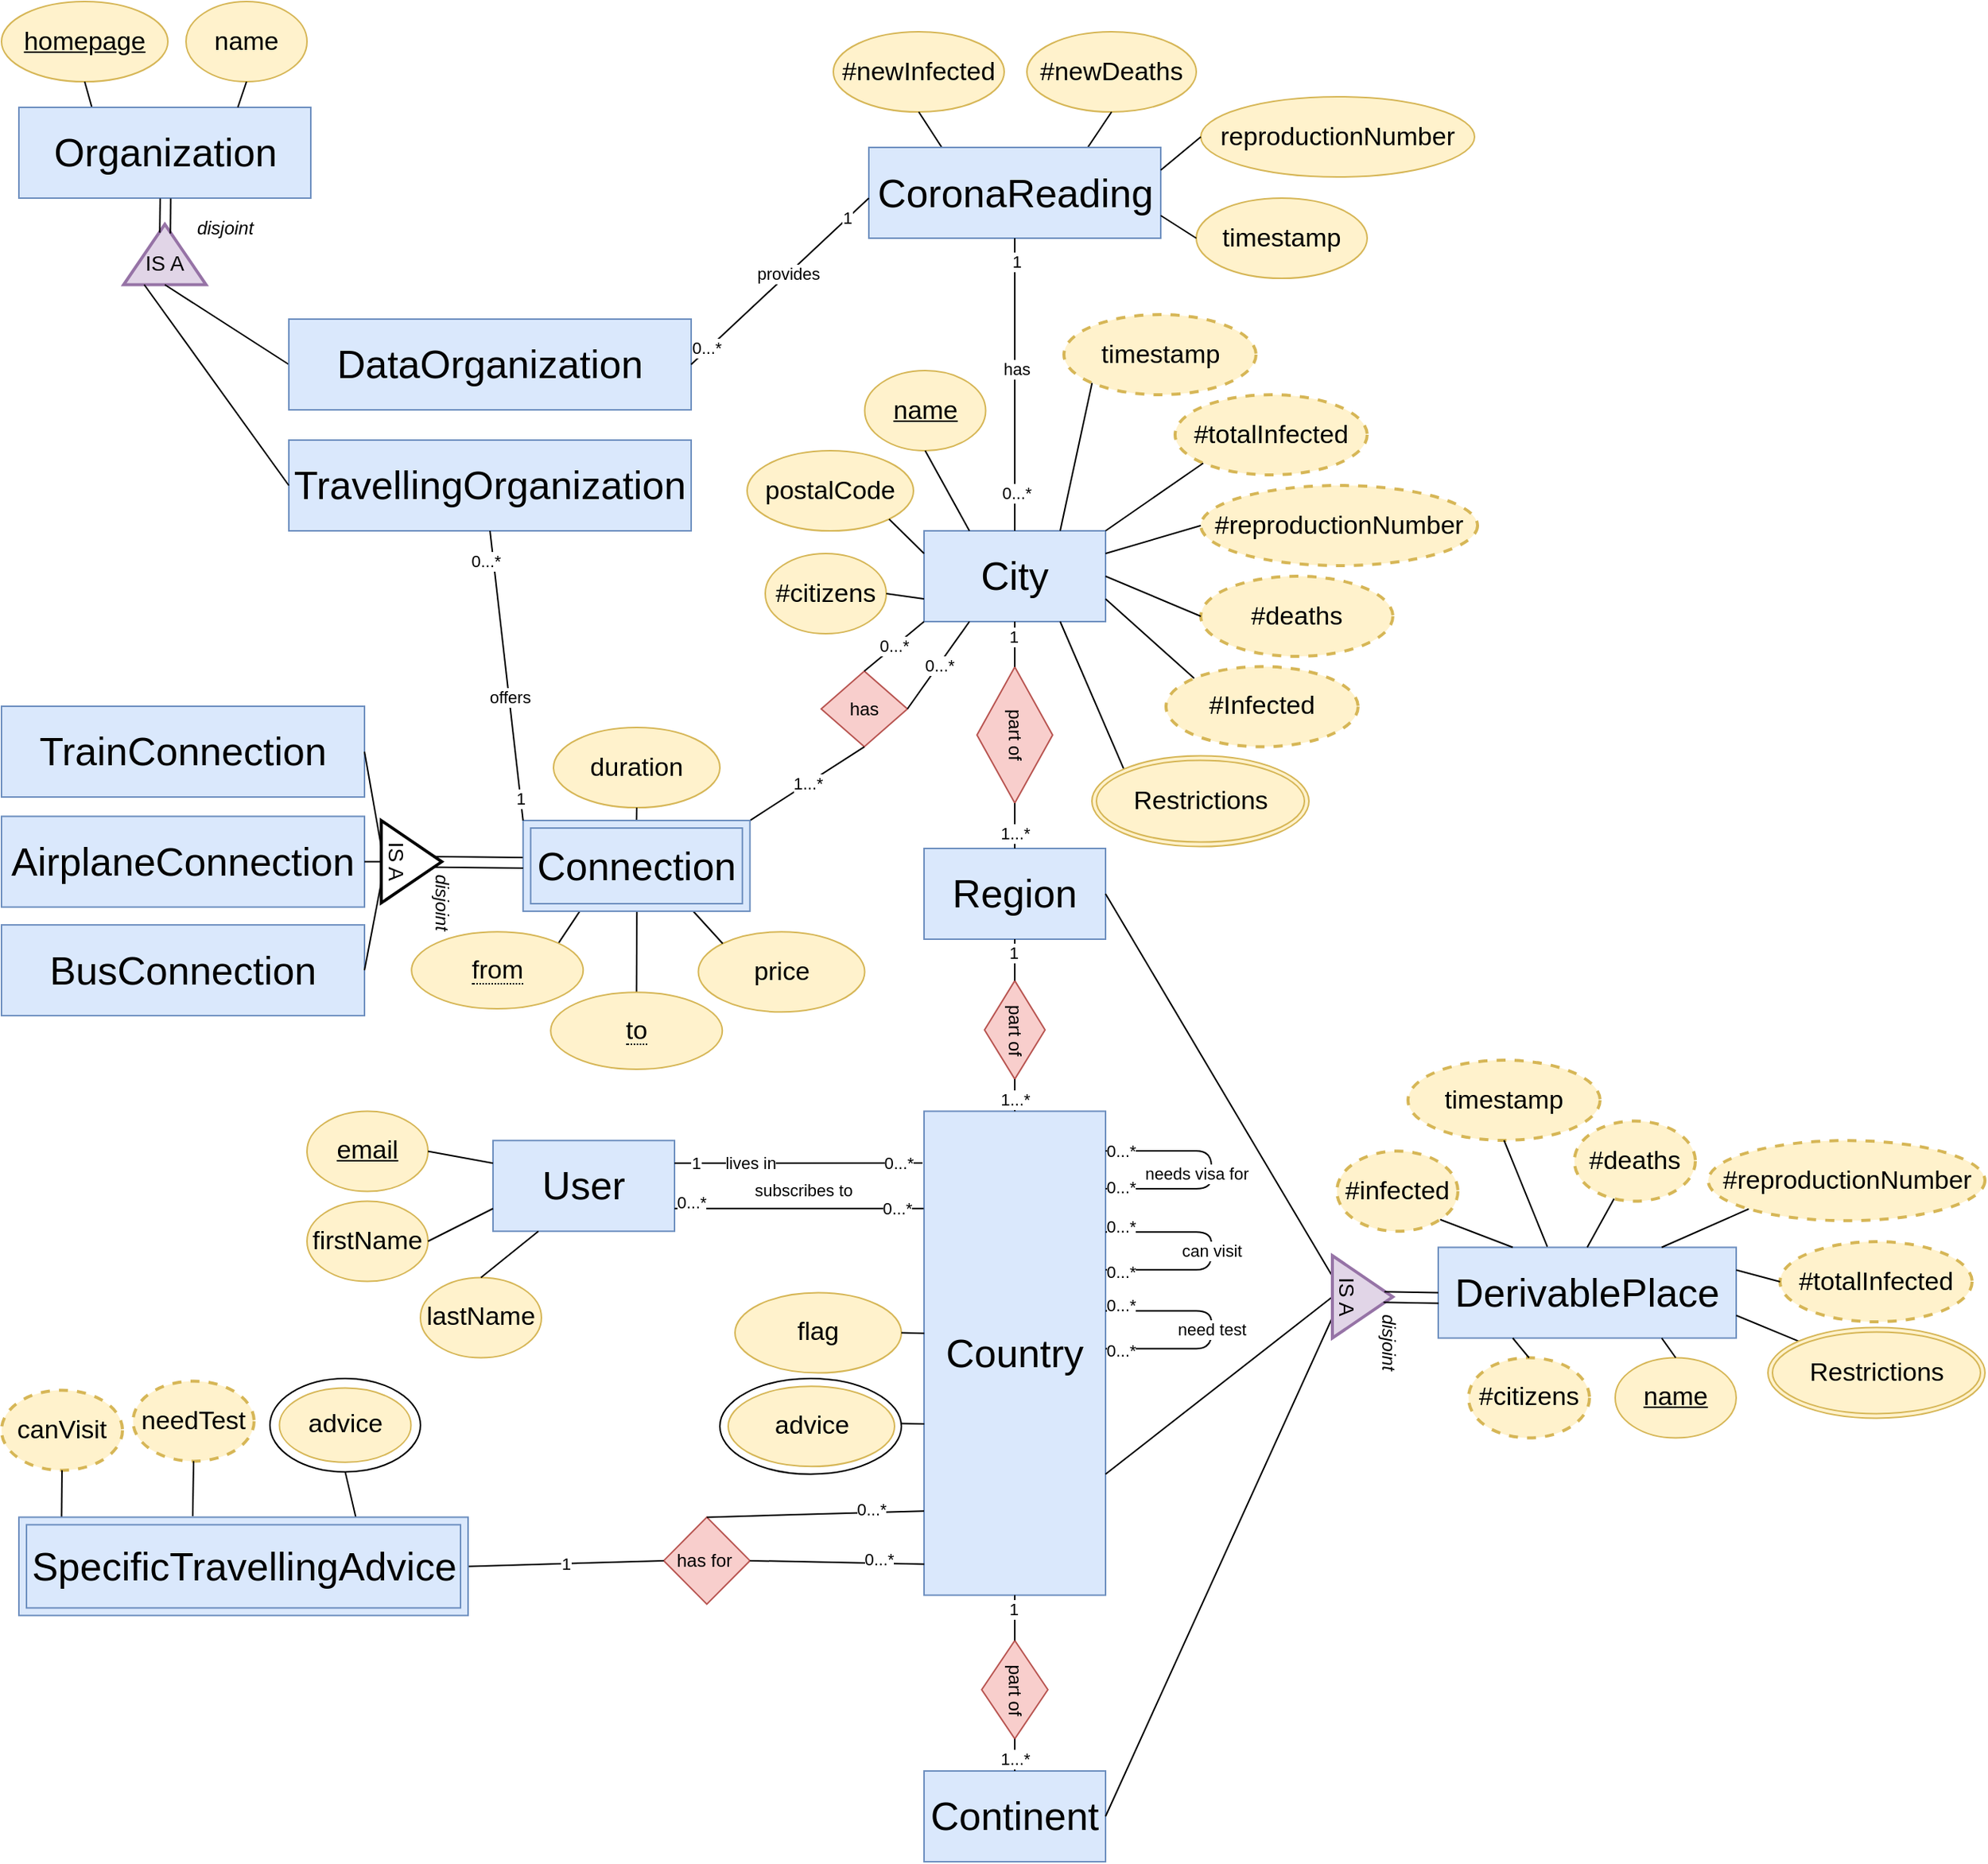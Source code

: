 <mxfile version="13.10.4" type="device"><diagram id="ZjA8rYTFpwmVR6wOcmPj" name="Page-1"><mxGraphModel dx="5955" dy="2803" grid="0" gridSize="10" guides="1" tooltips="1" connect="1" arrows="1" fold="1" page="0" pageScale="1" pageWidth="827" pageHeight="1169" math="0" shadow="0"><root><mxCell id="0"/><mxCell id="1" parent="0"/><mxCell id="8H0sQJCH0B06Cu_fK3J2-1" value="&lt;font style=&quot;font-size: 26px&quot;&gt;DerivablePlace&lt;/font&gt;" style="rounded=0;whiteSpace=wrap;html=1;strokeWidth=1;fillColor=#dae8fc;strokeColor=#6c8ebf;" parent="1" vertex="1"><mxGeometry x="-1360" y="313.75" width="197" height="60" as="geometry"/></mxCell><mxCell id="8H0sQJCH0B06Cu_fK3J2-2" value="&lt;font style=&quot;font-size: 17px&quot;&gt;#citizens&lt;/font&gt;" style="ellipse;whiteSpace=wrap;html=1;dashed=1;strokeWidth=2;fillColor=#fff2cc;strokeColor=#d6b656;" parent="1" vertex="1"><mxGeometry x="-1340" y="386.75" width="80" height="53" as="geometry"/></mxCell><mxCell id="8H0sQJCH0B06Cu_fK3J2-4" value="&lt;font style=&quot;font-size: 17px&quot;&gt;#infected&lt;/font&gt;" style="ellipse;whiteSpace=wrap;html=1;dashed=1;strokeWidth=2;fillColor=#fff2cc;strokeColor=#d6b656;" parent="1" vertex="1"><mxGeometry x="-1427" y="250.13" width="80" height="53" as="geometry"/></mxCell><mxCell id="8H0sQJCH0B06Cu_fK3J2-5" value="&lt;font style=&quot;font-size: 17px&quot;&gt;#deaths&lt;/font&gt;" style="ellipse;whiteSpace=wrap;html=1;dashed=1;strokeWidth=2;fillColor=#fff2cc;strokeColor=#d6b656;" parent="1" vertex="1"><mxGeometry x="-1270" y="230.25" width="80" height="53" as="geometry"/></mxCell><mxCell id="8H0sQJCH0B06Cu_fK3J2-6" value="&lt;font style=&quot;font-size: 17px&quot;&gt;#totalInfected&lt;/font&gt;" style="ellipse;whiteSpace=wrap;html=1;dashed=1;strokeWidth=2;fillColor=#fff2cc;strokeColor=#d6b656;" parent="1" vertex="1"><mxGeometry x="-1134" y="310" width="127" height="53" as="geometry"/></mxCell><mxCell id="8H0sQJCH0B06Cu_fK3J2-7" value="&lt;span style=&quot;font-size: 17px&quot;&gt;#reproductionNumber&lt;/span&gt;" style="ellipse;whiteSpace=wrap;html=1;dashed=1;strokeWidth=2;fillColor=#fff2cc;strokeColor=#d6b656;" parent="1" vertex="1"><mxGeometry x="-1181.5" y="243.13" width="183" height="53" as="geometry"/></mxCell><mxCell id="8H0sQJCH0B06Cu_fK3J2-11" value="" style="endArrow=none;html=1;exitX=1;exitY=0.25;exitDx=0;exitDy=0;entryX=0;entryY=0.5;entryDx=0;entryDy=0;" parent="1" source="8H0sQJCH0B06Cu_fK3J2-1" target="8H0sQJCH0B06Cu_fK3J2-6" edge="1"><mxGeometry width="50" height="50" relative="1" as="geometry"><mxPoint x="-1140" y="393.75" as="sourcePoint"/><mxPoint x="-1191.5" y="330.25" as="targetPoint"/></mxGeometry></mxCell><mxCell id="8H0sQJCH0B06Cu_fK3J2-12" value="" style="endArrow=none;html=1;exitX=0.75;exitY=0;exitDx=0;exitDy=0;entryX=0;entryY=1;entryDx=0;entryDy=0;" parent="1" source="8H0sQJCH0B06Cu_fK3J2-1" target="8H0sQJCH0B06Cu_fK3J2-7" edge="1"><mxGeometry width="50" height="50" relative="1" as="geometry"><mxPoint x="-1140" y="393.75" as="sourcePoint"/><mxPoint x="-1188.616" y="288.766" as="targetPoint"/></mxGeometry></mxCell><mxCell id="8H0sQJCH0B06Cu_fK3J2-13" value="" style="endArrow=none;html=1;exitX=0.5;exitY=0;exitDx=0;exitDy=0;" parent="1" source="8H0sQJCH0B06Cu_fK3J2-1" target="8H0sQJCH0B06Cu_fK3J2-5" edge="1"><mxGeometry width="50" height="50" relative="1" as="geometry"><mxPoint x="-1270" y="393.75" as="sourcePoint"/><mxPoint x="-1220" y="343.75" as="targetPoint"/></mxGeometry></mxCell><mxCell id="8H0sQJCH0B06Cu_fK3J2-14" value="" style="endArrow=none;html=1;exitX=0.25;exitY=0;exitDx=0;exitDy=0;entryX=1;entryY=1;entryDx=0;entryDy=0;" parent="1" source="8H0sQJCH0B06Cu_fK3J2-1" target="8H0sQJCH0B06Cu_fK3J2-4" edge="1"><mxGeometry width="50" height="50" relative="1" as="geometry"><mxPoint x="-1383" y="310.75" as="sourcePoint"/><mxPoint x="-1283" y="340.75" as="targetPoint"/></mxGeometry></mxCell><mxCell id="8H0sQJCH0B06Cu_fK3J2-15" value="" style="endArrow=none;html=1;exitX=0.25;exitY=1;exitDx=0;exitDy=0;entryX=0.5;entryY=0;entryDx=0;entryDy=0;" parent="1" source="8H0sQJCH0B06Cu_fK3J2-1" target="8H0sQJCH0B06Cu_fK3J2-2" edge="1"><mxGeometry width="50" height="50" relative="1" as="geometry"><mxPoint x="-1383" y="325.75" as="sourcePoint"/><mxPoint x="-1283" y="340.75" as="targetPoint"/></mxGeometry></mxCell><mxCell id="8H0sQJCH0B06Cu_fK3J2-17" value="&lt;font style=&quot;font-size: 26px&quot;&gt;City&lt;/font&gt;" style="rounded=0;whiteSpace=wrap;html=1;fillColor=#dae8fc;strokeColor=#6c8ebf;" parent="1" vertex="1"><mxGeometry x="-1700" y="-160" width="120" height="60" as="geometry"/></mxCell><mxCell id="8H0sQJCH0B06Cu_fK3J2-23" value="&lt;font style=&quot;font-size: 17px&quot;&gt;&lt;u&gt;name&lt;/u&gt;&lt;/font&gt;" style="ellipse;whiteSpace=wrap;html=1;fillColor=#fff2cc;strokeColor=#d6b656;" parent="1" vertex="1"><mxGeometry x="-1739.25" y="-266" width="80" height="53" as="geometry"/></mxCell><mxCell id="8H0sQJCH0B06Cu_fK3J2-24" value="&lt;span style=&quot;font-size: 17px&quot;&gt;&lt;span&gt;postalCode&lt;/span&gt;&lt;/span&gt;" style="ellipse;whiteSpace=wrap;html=1;fontStyle=0;fillColor=#fff2cc;strokeColor=#d6b656;" parent="1" vertex="1"><mxGeometry x="-1817" y="-213" width="110" height="53" as="geometry"/></mxCell><mxCell id="8H0sQJCH0B06Cu_fK3J2-26" value="" style="endArrow=none;html=1;exitX=1;exitY=1;exitDx=0;exitDy=0;entryX=0;entryY=0.25;entryDx=0;entryDy=0;" parent="1" source="8H0sQJCH0B06Cu_fK3J2-24" target="8H0sQJCH0B06Cu_fK3J2-17" edge="1"><mxGeometry width="50" height="50" relative="1" as="geometry"><mxPoint x="-2108.493" y="-173.935" as="sourcePoint"/><mxPoint x="-1825.5" y="-20.5" as="targetPoint"/></mxGeometry></mxCell><mxCell id="8H0sQJCH0B06Cu_fK3J2-29" value="" style="endArrow=none;html=1;exitX=0.25;exitY=0;exitDx=0;exitDy=0;entryX=0.5;entryY=1;entryDx=0;entryDy=0;" parent="1" source="8H0sQJCH0B06Cu_fK3J2-17" target="8H0sQJCH0B06Cu_fK3J2-23" edge="1"><mxGeometry width="50" height="50" relative="1" as="geometry"><mxPoint x="-2005.5" y="29.5" as="sourcePoint"/><mxPoint x="-2066.884" y="-75.484" as="targetPoint"/></mxGeometry></mxCell><mxCell id="8H0sQJCH0B06Cu_fK3J2-36" value="&lt;span style=&quot;font-size: 26px&quot;&gt;Region&lt;/span&gt;" style="rounded=0;whiteSpace=wrap;html=1;fillColor=#dae8fc;strokeColor=#6c8ebf;" parent="1" vertex="1"><mxGeometry x="-1700" y="50" width="120" height="60" as="geometry"/></mxCell><mxCell id="8H0sQJCH0B06Cu_fK3J2-37" value="&lt;font style=&quot;font-size: 17px&quot;&gt;&lt;u&gt;name&lt;/u&gt;&lt;/font&gt;" style="ellipse;whiteSpace=wrap;html=1;fillColor=#fff2cc;strokeColor=#d6b656;" parent="1" vertex="1"><mxGeometry x="-1243" y="386.75" width="80" height="53" as="geometry"/></mxCell><mxCell id="8H0sQJCH0B06Cu_fK3J2-40" value="" style="endArrow=none;html=1;exitX=0.75;exitY=1;exitDx=0;exitDy=0;entryX=0.5;entryY=0;entryDx=0;entryDy=0;" parent="1" source="8H0sQJCH0B06Cu_fK3J2-1" target="8H0sQJCH0B06Cu_fK3J2-37" edge="1"><mxGeometry width="50" height="50" relative="1" as="geometry"><mxPoint x="-1420" y="720.25" as="sourcePoint"/><mxPoint x="-1481.384" y="615.266" as="targetPoint"/></mxGeometry></mxCell><mxCell id="8H0sQJCH0B06Cu_fK3J2-41" value="&lt;font style=&quot;font-size: 26px&quot;&gt;Country&lt;/font&gt;" style="rounded=0;whiteSpace=wrap;html=1;fillColor=#dae8fc;strokeColor=#6c8ebf;" parent="1" vertex="1"><mxGeometry x="-1700" y="223.75" width="120" height="320" as="geometry"/></mxCell><mxCell id="8H0sQJCH0B06Cu_fK3J2-43" value="&lt;span style=&quot;font-size: 17px&quot;&gt;flag&lt;/span&gt;" style="ellipse;whiteSpace=wrap;html=1;fillColor=#fff2cc;strokeColor=#d6b656;" parent="1" vertex="1"><mxGeometry x="-1825" y="343.75" width="110" height="53" as="geometry"/></mxCell><mxCell id="8H0sQJCH0B06Cu_fK3J2-44" value="" style="endArrow=none;html=1;exitX=1;exitY=0.5;exitDx=0;exitDy=0;entryX=0.001;entryY=0.459;entryDx=0;entryDy=0;entryPerimeter=0;" parent="1" source="8H0sQJCH0B06Cu_fK3J2-43" target="8H0sQJCH0B06Cu_fK3J2-41" edge="1"><mxGeometry width="50" height="50" relative="1" as="geometry"><mxPoint x="-1520" y="303.75" as="sourcePoint"/><mxPoint x="-1698" y="361.75" as="targetPoint"/></mxGeometry></mxCell><mxCell id="8H0sQJCH0B06Cu_fK3J2-50" value="&lt;span style=&quot;font-size: 26px&quot;&gt;Continent&lt;/span&gt;" style="rounded=0;whiteSpace=wrap;html=1;fillColor=#dae8fc;strokeColor=#6c8ebf;" parent="1" vertex="1"><mxGeometry x="-1700" y="660" width="120" height="60" as="geometry"/></mxCell><mxCell id="8H0sQJCH0B06Cu_fK3J2-54" value="" style="endArrow=none;html=1;exitX=0;exitY=0.25;exitDx=0;exitDy=0;entryX=1;entryY=0.5;entryDx=0;entryDy=0;" parent="1" source="MnN4bnCFbutlqHpsRMHi-35" target="8H0sQJCH0B06Cu_fK3J2-36" edge="1"><mxGeometry width="50" height="50" relative="1" as="geometry"><mxPoint x="-1120" y="463.13" as="sourcePoint"/><mxPoint x="-1560" y="-40" as="targetPoint"/></mxGeometry></mxCell><mxCell id="8H0sQJCH0B06Cu_fK3J2-55" value="" style="endArrow=none;html=1;exitX=1;exitY=0.75;exitDx=0;exitDy=0;entryX=0;entryY=0.5;entryDx=0;entryDy=0;" parent="1" source="8H0sQJCH0B06Cu_fK3J2-41" target="MnN4bnCFbutlqHpsRMHi-35" edge="1"><mxGeometry width="50" height="50" relative="1" as="geometry"><mxPoint x="-1610" y="10" as="sourcePoint"/><mxPoint x="-1420" y="384" as="targetPoint"/></mxGeometry></mxCell><mxCell id="8H0sQJCH0B06Cu_fK3J2-56" value="" style="endArrow=none;html=1;exitX=1;exitY=0.5;exitDx=0;exitDy=0;entryX=0;entryY=0.75;entryDx=0;entryDy=0;" parent="1" source="8H0sQJCH0B06Cu_fK3J2-50" target="MnN4bnCFbutlqHpsRMHi-35" edge="1"><mxGeometry width="50" height="50" relative="1" as="geometry"><mxPoint x="-1610" y="10" as="sourcePoint"/><mxPoint x="-1120" y="463.13" as="targetPoint"/></mxGeometry></mxCell><mxCell id="8H0sQJCH0B06Cu_fK3J2-66" value="" style="endArrow=none;html=1;exitX=0.5;exitY=0;exitDx=0;exitDy=0;" parent="1" source="MnN4bnCFbutlqHpsRMHi-7" edge="1"><mxGeometry width="50" height="50" relative="1" as="geometry"><mxPoint x="-2192.38" y="170.02" as="sourcePoint"/><mxPoint x="-1889.88" y="92" as="targetPoint"/></mxGeometry></mxCell><mxCell id="8H0sQJCH0B06Cu_fK3J2-67" value="" style="endArrow=none;html=1;exitX=0.25;exitY=1;exitDx=0;exitDy=0;entryX=1;entryY=0;entryDx=0;entryDy=0;" parent="1" source="MnN4bnCFbutlqHpsRMHi-8" target="MnN4bnCFbutlqHpsRMHi-6" edge="1"><mxGeometry width="50" height="50" relative="1" as="geometry"><mxPoint x="-2215.88" y="135.52" as="sourcePoint"/><mxPoint x="-2185.88" y="115.52" as="targetPoint"/></mxGeometry></mxCell><mxCell id="8H0sQJCH0B06Cu_fK3J2-70" value="&lt;span style=&quot;font-size: 17px&quot;&gt;price&lt;/span&gt;" style="ellipse;whiteSpace=wrap;html=1;fillColor=#fff2cc;strokeColor=#d6b656;" parent="1" vertex="1"><mxGeometry x="-1849.25" y="105.12" width="110" height="53" as="geometry"/></mxCell><mxCell id="8H0sQJCH0B06Cu_fK3J2-71" value="&lt;span style=&quot;font-size: 17px&quot;&gt;duration&lt;/span&gt;" style="ellipse;whiteSpace=wrap;html=1;fillColor=#fff2cc;strokeColor=#d6b656;" parent="1" vertex="1"><mxGeometry x="-1945" y="-30.0" width="110" height="53" as="geometry"/></mxCell><mxCell id="8H0sQJCH0B06Cu_fK3J2-72" value="&lt;span style=&quot;font-size: 17px&quot;&gt;&lt;u&gt;homepage&lt;/u&gt;&lt;/span&gt;" style="ellipse;whiteSpace=wrap;html=1;fillColor=#fff2cc;strokeColor=#d6b656;" parent="1" vertex="1"><mxGeometry x="-2310" y="-510" width="110" height="53" as="geometry"/></mxCell><mxCell id="8H0sQJCH0B06Cu_fK3J2-73" value="" style="endArrow=none;html=1;entryX=0;entryY=0;entryDx=0;entryDy=0;exitX=0.75;exitY=1;exitDx=0;exitDy=0;" parent="1" source="MnN4bnCFbutlqHpsRMHi-8" target="8H0sQJCH0B06Cu_fK3J2-70" edge="1"><mxGeometry width="50" height="50" relative="1" as="geometry"><mxPoint x="-2247.753" y="165.52" as="sourcePoint"/><mxPoint x="-1838.101" y="111.982" as="targetPoint"/></mxGeometry></mxCell><mxCell id="8H0sQJCH0B06Cu_fK3J2-74" value="" style="endArrow=none;html=1;exitX=0.25;exitY=0;exitDx=0;exitDy=0;entryX=0.5;entryY=1;entryDx=0;entryDy=0;" parent="1" source="MnN4bnCFbutlqHpsRMHi-20" target="8H0sQJCH0B06Cu_fK3J2-72" edge="1"><mxGeometry width="50" height="50" relative="1" as="geometry"><mxPoint x="-2486.5" y="-216.5" as="sourcePoint"/><mxPoint x="-2554.5" y="-336.5" as="targetPoint"/></mxGeometry></mxCell><mxCell id="8H0sQJCH0B06Cu_fK3J2-76" value="" style="endArrow=none;html=1;exitX=0.5;exitY=1;exitDx=0;exitDy=0;entryX=0.5;entryY=0;entryDx=0;entryDy=0;" parent="1" source="8H0sQJCH0B06Cu_fK3J2-71" target="MnN4bnCFbutlqHpsRMHi-8" edge="1"><mxGeometry width="50" height="50" relative="1" as="geometry"><mxPoint x="-2195.88" y="219.52" as="sourcePoint"/><mxPoint x="-2252.63" y="105.52" as="targetPoint"/></mxGeometry></mxCell><mxCell id="8H0sQJCH0B06Cu_fK3J2-77" value="&lt;font style=&quot;font-size: 26px&quot;&gt;TrainConnection&lt;/font&gt;" style="rounded=0;whiteSpace=wrap;html=1;fillColor=#dae8fc;strokeColor=#6c8ebf;" parent="1" vertex="1"><mxGeometry x="-2310" y="-44" width="240" height="60" as="geometry"/></mxCell><mxCell id="8H0sQJCH0B06Cu_fK3J2-78" value="&lt;font style=&quot;font-size: 26px&quot;&gt;AirplaneConnection&lt;/font&gt;" style="rounded=0;whiteSpace=wrap;html=1;fillColor=#dae8fc;strokeColor=#6c8ebf;" parent="1" vertex="1"><mxGeometry x="-2310" y="28.77" width="240" height="60" as="geometry"/></mxCell><mxCell id="8H0sQJCH0B06Cu_fK3J2-86" value="" style="endArrow=none;html=1;exitX=0.012;exitY=0.373;exitDx=0;exitDy=0;entryX=1;entryY=0.5;entryDx=0;entryDy=0;exitPerimeter=0;" parent="1" source="MnN4bnCFbutlqHpsRMHi-46" target="8H0sQJCH0B06Cu_fK3J2-77" edge="1"><mxGeometry width="50" height="50" relative="1" as="geometry"><mxPoint x="-2288.625" y="176.09" as="sourcePoint"/><mxPoint x="-2077" y="63.52" as="targetPoint"/></mxGeometry></mxCell><mxCell id="8H0sQJCH0B06Cu_fK3J2-87" value="" style="endArrow=none;html=1;entryX=1;entryY=0.5;entryDx=0;entryDy=0;exitX=0;exitY=0.5;exitDx=0;exitDy=0;" parent="1" source="MnN4bnCFbutlqHpsRMHi-46" target="8H0sQJCH0B06Cu_fK3J2-78" edge="1"><mxGeometry width="50" height="50" relative="1" as="geometry"><mxPoint x="-2040" y="70" as="sourcePoint"/><mxPoint x="-2077" y="63.52" as="targetPoint"/></mxGeometry></mxCell><mxCell id="8H0sQJCH0B06Cu_fK3J2-103" value="has" style="rhombus;whiteSpace=wrap;html=1;rotation=0;fillColor=#f8cecc;strokeColor=#b85450;" parent="1" vertex="1"><mxGeometry x="-1768" y="-67.23" width="57" height="50" as="geometry"/></mxCell><mxCell id="8H0sQJCH0B06Cu_fK3J2-104" value="0...*" style="endArrow=none;html=1;exitX=1;exitY=0.5;exitDx=0;exitDy=0;entryX=0.25;entryY=1;entryDx=0;entryDy=0;" parent="1" source="8H0sQJCH0B06Cu_fK3J2-103" target="8H0sQJCH0B06Cu_fK3J2-17" edge="1"><mxGeometry width="50" height="50" relative="1" as="geometry"><mxPoint x="-1467" y="-242.25" as="sourcePoint"/><mxPoint x="-1942" y="-62.25" as="targetPoint"/></mxGeometry></mxCell><mxCell id="8H0sQJCH0B06Cu_fK3J2-105" value="0...*" style="endArrow=none;html=1;exitX=0.5;exitY=0;exitDx=0;exitDy=0;entryX=0;entryY=1;entryDx=0;entryDy=0;" parent="1" source="8H0sQJCH0B06Cu_fK3J2-103" target="8H0sQJCH0B06Cu_fK3J2-17" edge="1"><mxGeometry width="50" height="50" relative="1" as="geometry"><mxPoint x="-1467" y="-242.25" as="sourcePoint"/><mxPoint x="-2032" y="-62.25" as="targetPoint"/></mxGeometry></mxCell><mxCell id="8H0sQJCH0B06Cu_fK3J2-106" value="1...*" style="endArrow=none;html=1;entryX=1;entryY=0;entryDx=0;entryDy=0;exitX=0.5;exitY=1;exitDx=0;exitDy=0;" parent="1" source="8H0sQJCH0B06Cu_fK3J2-103" target="MnN4bnCFbutlqHpsRMHi-8" edge="1"><mxGeometry width="50" height="50" relative="1" as="geometry"><mxPoint x="-1781.13" y="3.5" as="sourcePoint"/><mxPoint x="-2410.88" y="353.52" as="targetPoint"/></mxGeometry></mxCell><mxCell id="8H0sQJCH0B06Cu_fK3J2-107" value="&lt;font style=&quot;font-size: 17px&quot;&gt;#newInfected&lt;/font&gt;" style="ellipse;whiteSpace=wrap;html=1;fillColor=#fff2cc;strokeColor=#d6b656;" parent="1" vertex="1"><mxGeometry x="-1760" y="-490" width="113" height="53" as="geometry"/></mxCell><mxCell id="8H0sQJCH0B06Cu_fK3J2-108" value="&lt;font style=&quot;font-size: 17px&quot;&gt;#newDeaths&lt;/font&gt;" style="ellipse;whiteSpace=wrap;html=1;fillColor=#fff2cc;strokeColor=#d6b656;" parent="1" vertex="1"><mxGeometry x="-1632" y="-490" width="112" height="53" as="geometry"/></mxCell><mxCell id="8H0sQJCH0B06Cu_fK3J2-109" value="&lt;span style=&quot;font-size: 17px&quot;&gt;#reproductionNumber&lt;/span&gt;" style="ellipse;whiteSpace=wrap;html=1;dashed=1;strokeWidth=2;fillColor=#fff2cc;strokeColor=#d6b656;" parent="1" vertex="1"><mxGeometry x="-1517" y="-190" width="183" height="53" as="geometry"/></mxCell><mxCell id="8H0sQJCH0B06Cu_fK3J2-110" value="&lt;font style=&quot;font-size: 17px&quot;&gt;#totalInfected&lt;/font&gt;" style="ellipse;whiteSpace=wrap;html=1;dashed=1;strokeWidth=2;fillColor=#fff2cc;strokeColor=#d6b656;" parent="1" vertex="1"><mxGeometry x="-1534" y="-250" width="127" height="53" as="geometry"/></mxCell><mxCell id="8H0sQJCH0B06Cu_fK3J2-111" value="&lt;font style=&quot;font-size: 17px&quot;&gt;#citizens&lt;/font&gt;" style="ellipse;whiteSpace=wrap;html=1;fillColor=#fff2cc;strokeColor=#d6b656;" parent="1" vertex="1"><mxGeometry x="-1805" y="-145" width="80" height="53" as="geometry"/></mxCell><mxCell id="8H0sQJCH0B06Cu_fK3J2-112" value="" style="endArrow=none;html=1;entryX=0.5;entryY=1;entryDx=0;entryDy=0;exitX=0.25;exitY=0;exitDx=0;exitDy=0;" parent="1" source="MnN4bnCFbutlqHpsRMHi-1" target="8H0sQJCH0B06Cu_fK3J2-107" edge="1"><mxGeometry width="50" height="50" relative="1" as="geometry"><mxPoint x="-2628" y="64" as="sourcePoint"/><mxPoint x="-2138.5" y="241.75" as="targetPoint"/></mxGeometry></mxCell><mxCell id="8H0sQJCH0B06Cu_fK3J2-113" value="" style="endArrow=none;html=1;exitX=0.75;exitY=0;exitDx=0;exitDy=0;entryX=0.5;entryY=1;entryDx=0;entryDy=0;" parent="1" source="MnN4bnCFbutlqHpsRMHi-1" target="8H0sQJCH0B06Cu_fK3J2-108" edge="1"><mxGeometry width="50" height="50" relative="1" as="geometry"><mxPoint x="-2188.5" y="291.75" as="sourcePoint"/><mxPoint x="-2138.5" y="241.75" as="targetPoint"/></mxGeometry></mxCell><mxCell id="8H0sQJCH0B06Cu_fK3J2-114" value="" style="endArrow=none;html=1;exitX=1;exitY=0.25;exitDx=0;exitDy=0;entryX=0;entryY=0.5;entryDx=0;entryDy=0;" parent="1" source="8H0sQJCH0B06Cu_fK3J2-17" target="8H0sQJCH0B06Cu_fK3J2-109" edge="1"><mxGeometry width="50" height="50" relative="1" as="geometry"><mxPoint x="-1918.5" y="-30.5" as="sourcePoint"/><mxPoint x="-1868.5" y="-80.5" as="targetPoint"/></mxGeometry></mxCell><mxCell id="8H0sQJCH0B06Cu_fK3J2-115" value="" style="endArrow=none;html=1;exitX=1;exitY=0;exitDx=0;exitDy=0;entryX=0;entryY=1;entryDx=0;entryDy=0;" parent="1" source="8H0sQJCH0B06Cu_fK3J2-17" target="8H0sQJCH0B06Cu_fK3J2-110" edge="1"><mxGeometry width="50" height="50" relative="1" as="geometry"><mxPoint x="-1918.5" y="-30.5" as="sourcePoint"/><mxPoint x="-1868.5" y="-80.5" as="targetPoint"/></mxGeometry></mxCell><mxCell id="8H0sQJCH0B06Cu_fK3J2-116" value="" style="endArrow=none;html=1;exitX=0;exitY=0.75;exitDx=0;exitDy=0;entryX=1;entryY=0.5;entryDx=0;entryDy=0;" parent="1" source="8H0sQJCH0B06Cu_fK3J2-17" target="8H0sQJCH0B06Cu_fK3J2-111" edge="1"><mxGeometry width="50" height="50" relative="1" as="geometry"><mxPoint x="-1918.5" y="-160.5" as="sourcePoint"/><mxPoint x="-1868.5" y="-210.5" as="targetPoint"/></mxGeometry></mxCell><mxCell id="8H0sQJCH0B06Cu_fK3J2-120" value="part of" style="shape=rhombus;perimeter=rhombusPerimeter;whiteSpace=wrap;html=1;align=center;rotation=90;fillColor=#f8cecc;strokeColor=#b85450;" parent="1" vertex="1"><mxGeometry x="-1685" y="-50" width="90" height="50" as="geometry"/></mxCell><mxCell id="8H0sQJCH0B06Cu_fK3J2-121" value="" style="endArrow=none;html=1;exitX=1;exitY=0.5;exitDx=0;exitDy=0;entryX=0.5;entryY=0;entryDx=0;entryDy=0;" parent="1" source="8H0sQJCH0B06Cu_fK3J2-120" target="8H0sQJCH0B06Cu_fK3J2-36" edge="1"><mxGeometry width="50" height="50" relative="1" as="geometry"><mxPoint x="-1350" y="226.75" as="sourcePoint"/><mxPoint x="-1920" y="91.75" as="targetPoint"/></mxGeometry></mxCell><mxCell id="8H0sQJCH0B06Cu_fK3J2-122" value="1...*" style="edgeLabel;html=1;align=center;verticalAlign=middle;resizable=0;points=[];" parent="8H0sQJCH0B06Cu_fK3J2-121" vertex="1" connectable="0"><mxGeometry x="0.372" y="-1" relative="1" as="geometry"><mxPoint x="1" y="-1" as="offset"/></mxGeometry></mxCell><mxCell id="8H0sQJCH0B06Cu_fK3J2-123" value="" style="endArrow=none;html=1;exitX=0;exitY=0.5;exitDx=0;exitDy=0;entryX=0.5;entryY=1;entryDx=0;entryDy=0;" parent="1" source="8H0sQJCH0B06Cu_fK3J2-120" target="8H0sQJCH0B06Cu_fK3J2-17" edge="1"><mxGeometry width="50" height="50" relative="1" as="geometry"><mxPoint x="-1160" y="-81.75" as="sourcePoint"/><mxPoint x="-1920" y="-216.75" as="targetPoint"/></mxGeometry></mxCell><mxCell id="8H0sQJCH0B06Cu_fK3J2-124" value="1" style="edgeLabel;html=1;align=center;verticalAlign=middle;resizable=0;points=[];" parent="8H0sQJCH0B06Cu_fK3J2-123" vertex="1" connectable="0"><mxGeometry x="0.353" y="1" relative="1" as="geometry"><mxPoint as="offset"/></mxGeometry></mxCell><mxCell id="8H0sQJCH0B06Cu_fK3J2-125" value="part of" style="shape=rhombus;perimeter=rhombusPerimeter;whiteSpace=wrap;html=1;align=center;rotation=90;fillColor=#f8cecc;strokeColor=#b85450;" parent="1" vertex="1"><mxGeometry x="-1672.5" y="150" width="65" height="40" as="geometry"/></mxCell><mxCell id="8H0sQJCH0B06Cu_fK3J2-126" value="" style="endArrow=none;html=1;exitX=1;exitY=0.5;exitDx=0;exitDy=0;entryX=0.5;entryY=0;entryDx=0;entryDy=0;" parent="1" source="8H0sQJCH0B06Cu_fK3J2-125" target="8H0sQJCH0B06Cu_fK3J2-41" edge="1"><mxGeometry width="50" height="50" relative="1" as="geometry"><mxPoint x="-1158" y="388.75" as="sourcePoint"/><mxPoint x="-1699" y="254.75" as="targetPoint"/></mxGeometry></mxCell><mxCell id="8H0sQJCH0B06Cu_fK3J2-127" value="1...*" style="edgeLabel;html=1;align=center;verticalAlign=middle;resizable=0;points=[];" parent="8H0sQJCH0B06Cu_fK3J2-126" vertex="1" connectable="0"><mxGeometry x="0.372" y="-1" relative="1" as="geometry"><mxPoint x="1" y="-1" as="offset"/></mxGeometry></mxCell><mxCell id="8H0sQJCH0B06Cu_fK3J2-128" value="" style="endArrow=none;html=1;exitX=0;exitY=0.5;exitDx=0;exitDy=0;entryX=0.5;entryY=1;entryDx=0;entryDy=0;" parent="1" source="8H0sQJCH0B06Cu_fK3J2-125" target="8H0sQJCH0B06Cu_fK3J2-36" edge="1"><mxGeometry width="50" height="50" relative="1" as="geometry"><mxPoint x="-1158" y="388.75" as="sourcePoint"/><mxPoint x="-1918" y="253.75" as="targetPoint"/></mxGeometry></mxCell><mxCell id="8H0sQJCH0B06Cu_fK3J2-129" value="1" style="edgeLabel;html=1;align=center;verticalAlign=middle;resizable=0;points=[];" parent="8H0sQJCH0B06Cu_fK3J2-128" vertex="1" connectable="0"><mxGeometry x="0.353" y="1" relative="1" as="geometry"><mxPoint as="offset"/></mxGeometry></mxCell><mxCell id="8H0sQJCH0B06Cu_fK3J2-130" value="part of" style="shape=rhombus;perimeter=rhombusPerimeter;whiteSpace=wrap;html=1;align=center;rotation=90;fillColor=#f8cecc;strokeColor=#b85450;" parent="1" vertex="1"><mxGeometry x="-1672.5" y="584.37" width="65" height="43.75" as="geometry"/></mxCell><mxCell id="8H0sQJCH0B06Cu_fK3J2-131" value="" style="endArrow=none;html=1;exitX=1;exitY=0.5;exitDx=0;exitDy=0;entryX=0.5;entryY=0;entryDx=0;entryDy=0;" parent="1" source="8H0sQJCH0B06Cu_fK3J2-130" target="8H0sQJCH0B06Cu_fK3J2-50" edge="1"><mxGeometry width="50" height="50" relative="1" as="geometry"><mxPoint x="-843" y="388.75" as="sourcePoint"/><mxPoint x="-1423" y="253.75" as="targetPoint"/></mxGeometry></mxCell><mxCell id="8H0sQJCH0B06Cu_fK3J2-132" value="1...*" style="edgeLabel;html=1;align=center;verticalAlign=middle;resizable=0;points=[];" parent="8H0sQJCH0B06Cu_fK3J2-131" vertex="1" connectable="0"><mxGeometry x="0.372" y="-1" relative="1" as="geometry"><mxPoint x="1" y="-1" as="offset"/></mxGeometry></mxCell><mxCell id="8H0sQJCH0B06Cu_fK3J2-133" value="" style="endArrow=none;html=1;exitX=0;exitY=0.5;exitDx=0;exitDy=0;entryX=0.5;entryY=1;entryDx=0;entryDy=0;" parent="1" source="8H0sQJCH0B06Cu_fK3J2-130" target="8H0sQJCH0B06Cu_fK3J2-41" edge="1"><mxGeometry width="50" height="50" relative="1" as="geometry"><mxPoint x="-843" y="388.75" as="sourcePoint"/><mxPoint x="-1583" y="253.75" as="targetPoint"/></mxGeometry></mxCell><mxCell id="8H0sQJCH0B06Cu_fK3J2-134" value="1" style="edgeLabel;html=1;align=center;verticalAlign=middle;resizable=0;points=[];" parent="8H0sQJCH0B06Cu_fK3J2-133" vertex="1" connectable="0"><mxGeometry x="0.353" y="1" relative="1" as="geometry"><mxPoint as="offset"/></mxGeometry></mxCell><mxCell id="8H0sQJCH0B06Cu_fK3J2-140" value="" style="endArrow=none;html=1;exitX=1;exitY=0.5;exitDx=0;exitDy=0;entryX=0.001;entryY=0.646;entryDx=0;entryDy=0;entryPerimeter=0;" parent="1" target="8H0sQJCH0B06Cu_fK3J2-41" edge="1"><mxGeometry width="50" height="50" relative="1" as="geometry"><mxPoint x="-1715.0" y="430.25" as="sourcePoint"/><mxPoint x="-1723" y="283.75" as="targetPoint"/></mxGeometry></mxCell><mxCell id="8H0sQJCH0B06Cu_fK3J2-177" value="" style="endArrow=none;html=1;exitX=1;exitY=0.5;exitDx=0;exitDy=0;" parent="1" edge="1"><mxGeometry width="50" height="50" relative="1" as="geometry"><mxPoint x="-1580" y="250.0" as="sourcePoint"/><mxPoint x="-1580" y="275" as="targetPoint"/><Array as="points"><mxPoint x="-1510" y="250"/><mxPoint x="-1510" y="275"/></Array></mxGeometry></mxCell><mxCell id="8H0sQJCH0B06Cu_fK3J2-178" value="needs visa for" style="edgeLabel;html=1;align=center;verticalAlign=middle;resizable=0;points=[];" parent="8H0sQJCH0B06Cu_fK3J2-177" vertex="1" connectable="0"><mxGeometry x="-0.485" y="4" relative="1" as="geometry"><mxPoint x="17.14" y="19" as="offset"/></mxGeometry></mxCell><mxCell id="8H0sQJCH0B06Cu_fK3J2-179" value="0...*" style="edgeLabel;html=1;align=center;verticalAlign=middle;resizable=0;points=[];" parent="8H0sQJCH0B06Cu_fK3J2-177" vertex="1" connectable="0"><mxGeometry x="0.89" y="-1" relative="1" as="geometry"><mxPoint x="0.83" as="offset"/></mxGeometry></mxCell><mxCell id="8H0sQJCH0B06Cu_fK3J2-180" value="0...*" style="edgeLabel;html=1;align=center;verticalAlign=middle;resizable=0;points=[];" parent="8H0sQJCH0B06Cu_fK3J2-177" vertex="1" connectable="0"><mxGeometry x="-0.881" relative="1" as="geometry"><mxPoint as="offset"/></mxGeometry></mxCell><mxCell id="8H0sQJCH0B06Cu_fK3J2-185" value="can visit" style="endArrow=none;html=1;entryX=1;entryY=0.5;entryDx=0;entryDy=0;" parent="1" edge="1"><mxGeometry width="50" height="50" relative="1" as="geometry"><mxPoint x="-1580" y="328.63" as="sourcePoint"/><mxPoint x="-1580" y="303.63" as="targetPoint"/><Array as="points"><mxPoint x="-1510" y="328.63"/><mxPoint x="-1510" y="303.63"/></Array><mxPoint as="offset"/></mxGeometry></mxCell><mxCell id="8H0sQJCH0B06Cu_fK3J2-186" value="0...*" style="edgeLabel;html=1;align=center;verticalAlign=middle;resizable=0;points=[];" parent="8H0sQJCH0B06Cu_fK3J2-185" vertex="1" connectable="0"><mxGeometry x="-0.873" y="-1" relative="1" as="geometry"><mxPoint x="-0.56" as="offset"/></mxGeometry></mxCell><mxCell id="8H0sQJCH0B06Cu_fK3J2-187" value="0...*" style="edgeLabel;html=1;align=center;verticalAlign=middle;resizable=0;points=[];" parent="8H0sQJCH0B06Cu_fK3J2-185" vertex="1" connectable="0"><mxGeometry x="0.835" relative="1" as="geometry"><mxPoint x="-3.61" y="-3.67" as="offset"/></mxGeometry></mxCell><mxCell id="8H0sQJCH0B06Cu_fK3J2-191" value="need test" style="endArrow=none;html=1;entryX=1;entryY=0.5;entryDx=0;entryDy=0;" parent="1" edge="1"><mxGeometry width="50" height="50" relative="1" as="geometry"><mxPoint x="-1580" y="380.76" as="sourcePoint"/><mxPoint x="-1580" y="355.76" as="targetPoint"/><Array as="points"><mxPoint x="-1510" y="380.76"/><mxPoint x="-1510" y="355.76"/></Array><mxPoint as="offset"/></mxGeometry></mxCell><mxCell id="8H0sQJCH0B06Cu_fK3J2-192" value="0...*" style="edgeLabel;html=1;align=center;verticalAlign=middle;resizable=0;points=[];" parent="8H0sQJCH0B06Cu_fK3J2-191" vertex="1" connectable="0"><mxGeometry x="-0.873" y="-1" relative="1" as="geometry"><mxPoint x="-0.56" as="offset"/></mxGeometry></mxCell><mxCell id="8H0sQJCH0B06Cu_fK3J2-193" value="0...*" style="edgeLabel;html=1;align=center;verticalAlign=middle;resizable=0;points=[];" parent="8H0sQJCH0B06Cu_fK3J2-191" vertex="1" connectable="0"><mxGeometry x="0.835" relative="1" as="geometry"><mxPoint x="-3.61" y="-3.67" as="offset"/></mxGeometry></mxCell><mxCell id="8H0sQJCH0B06Cu_fK3J2-195" value="&lt;font style=&quot;font-size: 17px&quot;&gt;canVisit&lt;/font&gt;" style="ellipse;whiteSpace=wrap;html=1;dashed=1;strokeWidth=2;fillColor=#fff2cc;strokeColor=#d6b656;" parent="1" vertex="1"><mxGeometry x="-2310" y="408.19" width="80" height="53" as="geometry"/></mxCell><mxCell id="8H0sQJCH0B06Cu_fK3J2-196" value="" style="endArrow=none;html=1;entryX=0.5;entryY=1;entryDx=0;entryDy=0;exitX=0.095;exitY=-0.002;exitDx=0;exitDy=0;exitPerimeter=0;" parent="1" source="MnN4bnCFbutlqHpsRMHi-10" target="8H0sQJCH0B06Cu_fK3J2-195" edge="1"><mxGeometry width="50" height="50" relative="1" as="geometry"><mxPoint x="-2270" y="492.19" as="sourcePoint"/><mxPoint x="-2270" y="462.19" as="targetPoint"/></mxGeometry></mxCell><mxCell id="8H0sQJCH0B06Cu_fK3J2-199" value="&lt;font style=&quot;font-size: 17px&quot;&gt;needTest&lt;/font&gt;" style="ellipse;whiteSpace=wrap;html=1;dashed=1;strokeWidth=2;fillColor=#fff2cc;strokeColor=#d6b656;" parent="1" vertex="1"><mxGeometry x="-2223" y="402.19" width="80" height="53" as="geometry"/></mxCell><mxCell id="8H0sQJCH0B06Cu_fK3J2-201" value="" style="endArrow=none;html=1;exitX=0.5;exitY=1;exitDx=0;exitDy=0;entryX=0.387;entryY=-0.01;entryDx=0;entryDy=0;entryPerimeter=0;" parent="1" source="8H0sQJCH0B06Cu_fK3J2-199" target="MnN4bnCFbutlqHpsRMHi-10" edge="1"><mxGeometry width="50" height="50" relative="1" as="geometry"><mxPoint x="-2163" y="462.19" as="sourcePoint"/><mxPoint x="-2183" y="492.19" as="targetPoint"/></mxGeometry></mxCell><mxCell id="8H0sQJCH0B06Cu_fK3J2-203" value="" style="endArrow=none;html=1;exitX=0.5;exitY=1;exitDx=0;exitDy=0;entryX=0.75;entryY=0;entryDx=0;entryDy=0;" parent="1" source="8H0sQJCH0B06Cu_fK3J2-242" target="MnN4bnCFbutlqHpsRMHi-10" edge="1"><mxGeometry width="50" height="50" relative="1" as="geometry"><mxPoint x="-2100" y="455.19" as="sourcePoint"/><mxPoint x="-2100" y="492.19" as="targetPoint"/></mxGeometry></mxCell><mxCell id="8H0sQJCH0B06Cu_fK3J2-205" value="has for&amp;nbsp;" style="rhombus;whiteSpace=wrap;html=1;rotation=0;fillColor=#f8cecc;strokeColor=#b85450;" parent="1" vertex="1"><mxGeometry x="-1872.13" y="492.19" width="57" height="57.5" as="geometry"/></mxCell><mxCell id="8H0sQJCH0B06Cu_fK3J2-206" value="" style="endArrow=none;html=1;exitX=0;exitY=0.826;exitDx=0;exitDy=0;entryX=0.5;entryY=0;entryDx=0;entryDy=0;exitPerimeter=0;" parent="1" source="8H0sQJCH0B06Cu_fK3J2-41" target="8H0sQJCH0B06Cu_fK3J2-205" edge="1"><mxGeometry width="50" height="50" relative="1" as="geometry"><mxPoint x="-1753" y="683.75" as="sourcePoint"/><mxPoint x="-1953" y="1458.75" as="targetPoint"/></mxGeometry></mxCell><mxCell id="8H0sQJCH0B06Cu_fK3J2-207" value="0...*" style="edgeLabel;html=1;align=center;verticalAlign=middle;resizable=0;points=[];" parent="8H0sQJCH0B06Cu_fK3J2-206" vertex="1" connectable="0"><mxGeometry x="-0.51" y="-1" relative="1" as="geometry"><mxPoint y="-1" as="offset"/></mxGeometry></mxCell><mxCell id="8H0sQJCH0B06Cu_fK3J2-208" value="" style="endArrow=none;html=1;exitX=1;exitY=0.5;exitDx=0;exitDy=0;entryX=0.001;entryY=0.936;entryDx=0;entryDy=0;entryPerimeter=0;" parent="1" source="8H0sQJCH0B06Cu_fK3J2-205" target="8H0sQJCH0B06Cu_fK3J2-41" edge="1"><mxGeometry width="50" height="50" relative="1" as="geometry"><mxPoint x="-2003" y="1508.75" as="sourcePoint"/><mxPoint x="-1753" y="758.75" as="targetPoint"/></mxGeometry></mxCell><mxCell id="8H0sQJCH0B06Cu_fK3J2-209" value="0...*" style="edgeLabel;html=1;align=center;verticalAlign=middle;resizable=0;points=[];" parent="8H0sQJCH0B06Cu_fK3J2-208" vertex="1" connectable="0"><mxGeometry x="0.56" y="3" relative="1" as="geometry"><mxPoint x="-4.7" as="offset"/></mxGeometry></mxCell><mxCell id="8H0sQJCH0B06Cu_fK3J2-210" value="1" style="endArrow=none;html=1;exitX=0;exitY=0.5;exitDx=0;exitDy=0;entryX=1;entryY=0.5;entryDx=0;entryDy=0;" parent="1" source="8H0sQJCH0B06Cu_fK3J2-205" target="MnN4bnCFbutlqHpsRMHi-10" edge="1"><mxGeometry width="50" height="50" relative="1" as="geometry"><mxPoint x="-1980" y="439.44" as="sourcePoint"/><mxPoint x="-2003.6" y="492.54" as="targetPoint"/></mxGeometry></mxCell><mxCell id="8H0sQJCH0B06Cu_fK3J2-211" value="&lt;span style=&quot;font-size: 26px&quot;&gt;User&lt;/span&gt;" style="rounded=0;whiteSpace=wrap;html=1;fillColor=#dae8fc;strokeColor=#6c8ebf;" parent="1" vertex="1"><mxGeometry x="-1985" y="243.13" width="120" height="60" as="geometry"/></mxCell><mxCell id="8H0sQJCH0B06Cu_fK3J2-212" value="&lt;font style=&quot;font-size: 17px&quot;&gt;&lt;u&gt;email&lt;/u&gt;&lt;/font&gt;" style="ellipse;whiteSpace=wrap;html=1;fillColor=#fff2cc;strokeColor=#d6b656;" parent="1" vertex="1"><mxGeometry x="-2108" y="223.75" width="80" height="53" as="geometry"/></mxCell><mxCell id="8H0sQJCH0B06Cu_fK3J2-213" value="" style="endArrow=none;html=1;entryX=1;entryY=0.5;entryDx=0;entryDy=0;exitX=0;exitY=0.25;exitDx=0;exitDy=0;" parent="1" source="8H0sQJCH0B06Cu_fK3J2-211" target="8H0sQJCH0B06Cu_fK3J2-212" edge="1"><mxGeometry width="50" height="50" relative="1" as="geometry"><mxPoint x="-1960" y="330" as="sourcePoint"/><mxPoint x="-2008" y="299.63" as="targetPoint"/></mxGeometry></mxCell><mxCell id="8H0sQJCH0B06Cu_fK3J2-218" value="&lt;span style=&quot;font-size: 17px&quot;&gt;firstName&lt;/span&gt;" style="ellipse;whiteSpace=wrap;html=1;fillColor=#fff2cc;strokeColor=#d6b656;" parent="1" vertex="1"><mxGeometry x="-2108" y="283.25" width="80" height="53" as="geometry"/></mxCell><mxCell id="8H0sQJCH0B06Cu_fK3J2-219" value="" style="endArrow=none;html=1;exitX=0;exitY=0.75;exitDx=0;exitDy=0;entryX=1;entryY=0.5;entryDx=0;entryDy=0;" parent="1" source="8H0sQJCH0B06Cu_fK3J2-211" target="8H0sQJCH0B06Cu_fK3J2-218" edge="1"><mxGeometry width="50" height="50" relative="1" as="geometry"><mxPoint x="-2048" y="224.63" as="sourcePoint"/><mxPoint x="-1998" y="174.63" as="targetPoint"/></mxGeometry></mxCell><mxCell id="8H0sQJCH0B06Cu_fK3J2-220" value="subscribes to" style="endArrow=none;html=1;entryX=1;entryY=0.75;entryDx=0;entryDy=0;exitX=-0.002;exitY=0.201;exitDx=0;exitDy=0;exitPerimeter=0;" parent="1" source="8H0sQJCH0B06Cu_fK3J2-41" target="8H0sQJCH0B06Cu_fK3J2-211" edge="1"><mxGeometry x="-0.027" y="-11" width="50" height="50" relative="1" as="geometry"><mxPoint x="-1955" y="154.63" as="sourcePoint"/><mxPoint x="-1768" y="304.63" as="targetPoint"/><mxPoint y="-1" as="offset"/><Array as="points"/></mxGeometry></mxCell><mxCell id="8H0sQJCH0B06Cu_fK3J2-221" value="0...*" style="edgeLabel;html=1;align=center;verticalAlign=middle;resizable=0;points=[];" parent="8H0sQJCH0B06Cu_fK3J2-220" vertex="1" connectable="0"><mxGeometry x="0.744" y="-4" relative="1" as="geometry"><mxPoint x="-10.3" as="offset"/></mxGeometry></mxCell><mxCell id="8H0sQJCH0B06Cu_fK3J2-222" value="0...*" style="edgeLabel;html=1;align=center;verticalAlign=middle;resizable=0;points=[];" parent="8H0sQJCH0B06Cu_fK3J2-220" vertex="1" connectable="0"><mxGeometry x="-0.776" relative="1" as="geometry"><mxPoint as="offset"/></mxGeometry></mxCell><mxCell id="8H0sQJCH0B06Cu_fK3J2-223" value="lives in" style="endArrow=none;html=1;entryX=1;entryY=0.25;entryDx=0;entryDy=0;" parent="1" target="8H0sQJCH0B06Cu_fK3J2-211" edge="1"><mxGeometry x="0.391" width="50" height="50" relative="1" as="geometry"><mxPoint x="-1701" y="258" as="sourcePoint"/><mxPoint x="-1921" y="314.63" as="targetPoint"/><Array as="points"/><mxPoint as="offset"/></mxGeometry></mxCell><mxCell id="8H0sQJCH0B06Cu_fK3J2-224" value="0...*" style="edgeLabel;html=1;align=center;verticalAlign=middle;resizable=0;points=[];" parent="8H0sQJCH0B06Cu_fK3J2-223" vertex="1" connectable="0"><mxGeometry x="-0.803" relative="1" as="geometry"><mxPoint as="offset"/></mxGeometry></mxCell><mxCell id="8H0sQJCH0B06Cu_fK3J2-225" value="1" style="edgeLabel;html=1;align=center;verticalAlign=middle;resizable=0;points=[];" parent="8H0sQJCH0B06Cu_fK3J2-223" vertex="1" connectable="0"><mxGeometry x="0.828" relative="1" as="geometry"><mxPoint as="offset"/></mxGeometry></mxCell><mxCell id="8H0sQJCH0B06Cu_fK3J2-230" value="" style="endArrow=none;html=1;entryX=1;entryY=0.75;entryDx=0;entryDy=0;" parent="1" source="MnN4bnCFbutlqHpsRMHi-34" target="8H0sQJCH0B06Cu_fK3J2-1" edge="1"><mxGeometry width="50" height="50" relative="1" as="geometry"><mxPoint x="-1117.961" y="383.298" as="sourcePoint"/><mxPoint x="-1103" y="390.25" as="targetPoint"/></mxGeometry></mxCell><mxCell id="8H0sQJCH0B06Cu_fK3J2-234" value="" style="endArrow=none;html=1;exitX=0;exitY=0;exitDx=0;exitDy=0;entryX=0.75;entryY=1;entryDx=0;entryDy=0;" parent="1" source="MnN4bnCFbutlqHpsRMHi-19" target="8H0sQJCH0B06Cu_fK3J2-17" edge="1"><mxGeometry width="50" height="50" relative="1" as="geometry"><mxPoint x="-1882.848" y="-328.487" as="sourcePoint"/><mxPoint x="-1450" y="-252.25" as="targetPoint"/></mxGeometry></mxCell><mxCell id="8H0sQJCH0B06Cu_fK3J2-237" value="" style="ellipse;whiteSpace=wrap;html=1;" parent="1" vertex="1"><mxGeometry x="-1835" y="400.5" width="120" height="63.25" as="geometry"/></mxCell><mxCell id="8H0sQJCH0B06Cu_fK3J2-238" value="&lt;span style=&quot;font-size: 17px&quot;&gt;advice&lt;/span&gt;" style="ellipse;whiteSpace=wrap;html=1;fillColor=#fff2cc;strokeColor=#d6b656;" parent="1" vertex="1"><mxGeometry x="-1829.5" y="405.63" width="110" height="53" as="geometry"/></mxCell><mxCell id="8H0sQJCH0B06Cu_fK3J2-240" value="&lt;font style=&quot;font-size: 26px&quot;&gt;BusConnection&lt;/font&gt;" style="rounded=0;whiteSpace=wrap;html=1;fillColor=#dae8fc;strokeColor=#6c8ebf;" parent="1" vertex="1"><mxGeometry x="-2310" y="100.56" width="240" height="60" as="geometry"/></mxCell><mxCell id="8H0sQJCH0B06Cu_fK3J2-241" value="" style="endArrow=none;html=1;exitX=1;exitY=0.5;exitDx=0;exitDy=0;entryX=0;entryY=0.75;entryDx=0;entryDy=0;" parent="1" source="8H0sQJCH0B06Cu_fK3J2-240" target="MnN4bnCFbutlqHpsRMHi-46" edge="1"><mxGeometry width="50" height="50" relative="1" as="geometry"><mxPoint x="-2127" y="43.52" as="sourcePoint"/><mxPoint x="-2275" y="176.09" as="targetPoint"/></mxGeometry></mxCell><mxCell id="8H0sQJCH0B06Cu_fK3J2-242" value="" style="ellipse;whiteSpace=wrap;html=1;" parent="1" vertex="1"><mxGeometry x="-2132.5" y="400.5" width="99.5" height="61.69" as="geometry"/></mxCell><mxCell id="8H0sQJCH0B06Cu_fK3J2-243" value="&lt;span style=&quot;font-size: 17px&quot;&gt;advice&lt;/span&gt;" style="ellipse;whiteSpace=wrap;html=1;fillColor=#fff2cc;strokeColor=#d6b656;" parent="1" vertex="1"><mxGeometry x="-2126.25" y="406.78" width="87" height="49.13" as="geometry"/></mxCell><mxCell id="MnN4bnCFbutlqHpsRMHi-1" value="&lt;font style=&quot;font-size: 26px&quot;&gt;CoronaReading&lt;/font&gt;" style="rounded=0;whiteSpace=wrap;html=1;fillColor=#dae8fc;strokeColor=#6c8ebf;" parent="1" vertex="1"><mxGeometry x="-1736.5" y="-413.5" width="193" height="60" as="geometry"/></mxCell><mxCell id="MnN4bnCFbutlqHpsRMHi-6" value="&lt;span style=&quot;border-bottom: 1px dotted&quot;&gt;&lt;font style=&quot;font-size: 17px&quot;&gt;from&lt;/font&gt;&lt;/span&gt;" style="ellipse;whiteSpace=wrap;html=1;align=center;fillColor=#fff2cc;strokeColor=#d6b656;" parent="1" vertex="1"><mxGeometry x="-2038.88" y="105.12" width="113.5" height="50.88" as="geometry"/></mxCell><mxCell id="MnN4bnCFbutlqHpsRMHi-7" value="&lt;span style=&quot;border-bottom: 1px dotted&quot;&gt;&lt;font style=&quot;font-size: 17px&quot;&gt;to&lt;/font&gt;&lt;/span&gt;" style="ellipse;whiteSpace=wrap;html=1;align=center;fillColor=#fff2cc;strokeColor=#d6b656;" parent="1" vertex="1"><mxGeometry x="-1946.88" y="145.12" width="113.5" height="50.88" as="geometry"/></mxCell><mxCell id="MnN4bnCFbutlqHpsRMHi-8" value="&lt;span style=&quot;font-size: 26px&quot;&gt;Connection&lt;/span&gt;" style="shape=ext;margin=3;double=1;whiteSpace=wrap;html=1;align=center;fillColor=#dae8fc;strokeColor=#6c8ebf;" parent="1" vertex="1"><mxGeometry x="-1965.13" y="31.52" width="150" height="60" as="geometry"/></mxCell><mxCell id="MnN4bnCFbutlqHpsRMHi-10" value="&lt;span style=&quot;font-size: 26px&quot;&gt;SpecificTravellingAdvice&lt;/span&gt;" style="shape=ext;margin=3;double=1;whiteSpace=wrap;html=1;align=center;fillColor=#dae8fc;strokeColor=#6c8ebf;" parent="1" vertex="1"><mxGeometry x="-2298.5" y="492.19" width="297" height="65" as="geometry"/></mxCell><mxCell id="MnN4bnCFbutlqHpsRMHi-12" value="has" style="endArrow=none;html=1;entryX=0.5;entryY=0;entryDx=0;entryDy=0;exitX=0.5;exitY=1;exitDx=0;exitDy=0;" parent="1" source="MnN4bnCFbutlqHpsRMHi-1" target="8H0sQJCH0B06Cu_fK3J2-17" edge="1"><mxGeometry x="-0.112" y="1" width="50" height="50" relative="1" as="geometry"><mxPoint x="-2340" y="190" as="sourcePoint"/><mxPoint x="-2290" y="140" as="targetPoint"/><mxPoint as="offset"/></mxGeometry></mxCell><mxCell id="MnN4bnCFbutlqHpsRMHi-13" value="1" style="edgeLabel;html=1;align=center;verticalAlign=middle;resizable=0;points=[];" parent="MnN4bnCFbutlqHpsRMHi-12" vertex="1" connectable="0"><mxGeometry x="-0.846" y="1" relative="1" as="geometry"><mxPoint as="offset"/></mxGeometry></mxCell><mxCell id="MnN4bnCFbutlqHpsRMHi-14" value="0...*" style="edgeLabel;html=1;align=center;verticalAlign=middle;resizable=0;points=[];" parent="MnN4bnCFbutlqHpsRMHi-12" vertex="1" connectable="0"><mxGeometry x="0.735" y="1" relative="1" as="geometry"><mxPoint as="offset"/></mxGeometry></mxCell><mxCell id="MnN4bnCFbutlqHpsRMHi-17" value="&lt;span style=&quot;font-size: 26px&quot;&gt;TravellingOrganization&lt;/span&gt;" style="rounded=0;whiteSpace=wrap;html=1;fillColor=#dae8fc;strokeColor=#6c8ebf;" parent="1" vertex="1"><mxGeometry x="-2120" y="-220" width="266" height="60" as="geometry"/></mxCell><mxCell id="MnN4bnCFbutlqHpsRMHi-19" value="&lt;span style=&quot;font-size: 17px&quot;&gt;Restrictions&lt;/span&gt;" style="ellipse;shape=doubleEllipse;margin=3;whiteSpace=wrap;html=1;align=center;fillColor=#fff2cc;strokeColor=#d6b656;" parent="1" vertex="1"><mxGeometry x="-1589" y="-11.23" width="143.5" height="60" as="geometry"/></mxCell><mxCell id="MnN4bnCFbutlqHpsRMHi-20" value="&lt;span style=&quot;font-size: 26px&quot;&gt;Organization&lt;/span&gt;" style="rounded=0;whiteSpace=wrap;html=1;fillColor=#dae8fc;strokeColor=#6c8ebf;" parent="1" vertex="1"><mxGeometry x="-2298.5" y="-440" width="193" height="60" as="geometry"/></mxCell><mxCell id="MnN4bnCFbutlqHpsRMHi-21" value="" style="triangle;whiteSpace=wrap;html=1;strokeWidth=2;rotation=-90;fillColor=#e1d5e7;strokeColor=#9673a6;" parent="1" vertex="1"><mxGeometry x="-2222" y="-370" width="40" height="54.5" as="geometry"/></mxCell><mxCell id="MnN4bnCFbutlqHpsRMHi-22" value="&lt;font style=&quot;font-size: 14px&quot;&gt;IS A&lt;/font&gt;" style="text;html=1;strokeColor=none;fillColor=none;align=center;verticalAlign=middle;whiteSpace=wrap;rounded=0;" parent="1" vertex="1"><mxGeometry x="-2222" y="-347" width="40" height="20" as="geometry"/></mxCell><mxCell id="MnN4bnCFbutlqHpsRMHi-23" value="&lt;i&gt;disjoint&lt;/i&gt;" style="text;html=1;strokeColor=none;fillColor=none;align=center;verticalAlign=middle;whiteSpace=wrap;rounded=0;" parent="1" vertex="1"><mxGeometry x="-2182" y="-370" width="40" height="20" as="geometry"/></mxCell><mxCell id="MnN4bnCFbutlqHpsRMHi-24" value="" style="endArrow=none;html=1;entryX=0.52;entryY=1.005;entryDx=0;entryDy=0;entryPerimeter=0;exitX=0.846;exitY=0.567;exitDx=0;exitDy=0;exitPerimeter=0;" parent="1" source="MnN4bnCFbutlqHpsRMHi-21" target="MnN4bnCFbutlqHpsRMHi-20" edge="1"><mxGeometry width="50" height="50" relative="1" as="geometry"><mxPoint x="-2546.5" y="-196.5" as="sourcePoint"/><mxPoint x="-2546.768" y="-224.76" as="targetPoint"/></mxGeometry></mxCell><mxCell id="MnN4bnCFbutlqHpsRMHi-25" value="" style="endArrow=none;html=1;exitX=0.861;exitY=0.438;exitDx=0;exitDy=0;exitPerimeter=0;entryX=0.484;entryY=1.005;entryDx=0;entryDy=0;entryPerimeter=0;" parent="1" source="MnN4bnCFbutlqHpsRMHi-21" target="MnN4bnCFbutlqHpsRMHi-20" edge="1"><mxGeometry width="50" height="50" relative="1" as="geometry"><mxPoint x="-2556.61" y="-181.22" as="sourcePoint"/><mxPoint x="-2556.764" y="-225.12" as="targetPoint"/></mxGeometry></mxCell><mxCell id="MnN4bnCFbutlqHpsRMHi-27" value="" style="endArrow=none;html=1;exitX=0;exitY=0.5;exitDx=0;exitDy=0;entryX=0;entryY=0.5;entryDx=0;entryDy=0;" parent="1" source="MnN4bnCFbutlqHpsRMHi-21" target="MnN4bnCFbutlqHpsRMHi-16" edge="1"><mxGeometry width="50" height="50" relative="1" as="geometry"><mxPoint x="-2541.5" y="-226.5" as="sourcePoint"/><mxPoint x="-2491.5" y="-276.5" as="targetPoint"/></mxGeometry></mxCell><mxCell id="MnN4bnCFbutlqHpsRMHi-28" value="" style="endArrow=none;html=1;exitX=0;exitY=0.25;exitDx=0;exitDy=0;entryX=0;entryY=0.5;entryDx=0;entryDy=0;" parent="1" source="MnN4bnCFbutlqHpsRMHi-21" target="MnN4bnCFbutlqHpsRMHi-17" edge="1"><mxGeometry width="50" height="50" relative="1" as="geometry"><mxPoint x="-2541.5" y="-226.5" as="sourcePoint"/><mxPoint x="-2491.5" y="-276.5" as="targetPoint"/></mxGeometry></mxCell><mxCell id="MnN4bnCFbutlqHpsRMHi-34" value="&lt;span style=&quot;font-size: 17px&quot;&gt;Restrictions&lt;/span&gt;" style="ellipse;shape=doubleEllipse;margin=3;whiteSpace=wrap;html=1;align=center;fillColor=#fff2cc;strokeColor=#d6b656;" parent="1" vertex="1"><mxGeometry x="-1142" y="366.7" width="143.5" height="60" as="geometry"/></mxCell><mxCell id="MnN4bnCFbutlqHpsRMHi-35" value="" style="triangle;whiteSpace=wrap;html=1;strokeWidth=2;rotation=0;fillColor=#e1d5e7;strokeColor=#9673a6;" parent="1" vertex="1"><mxGeometry x="-1430.0" y="319.25" width="40" height="54.5" as="geometry"/></mxCell><mxCell id="MnN4bnCFbutlqHpsRMHi-36" value="&lt;font style=&quot;font-size: 14px&quot;&gt;IS A&lt;/font&gt;" style="text;html=1;strokeColor=none;fillColor=none;align=center;verticalAlign=middle;whiteSpace=wrap;rounded=0;rotation=90;" parent="1" vertex="1"><mxGeometry x="-1440.0" y="336.5" width="40" height="20" as="geometry"/></mxCell><mxCell id="MnN4bnCFbutlqHpsRMHi-37" value="&lt;i&gt;disjoint&lt;/i&gt;" style="text;html=1;strokeColor=none;fillColor=none;align=center;verticalAlign=middle;whiteSpace=wrap;rounded=0;rotation=90;" parent="1" vertex="1"><mxGeometry x="-1413.0" y="366.75" width="40" height="20" as="geometry"/></mxCell><mxCell id="MnN4bnCFbutlqHpsRMHi-38" value="" style="endArrow=none;html=1;entryX=0.001;entryY=0.617;entryDx=0;entryDy=0;exitX=0.846;exitY=0.567;exitDx=0;exitDy=0;exitPerimeter=0;entryPerimeter=0;" parent="1" source="MnN4bnCFbutlqHpsRMHi-35" target="8H0sQJCH0B06Cu_fK3J2-1" edge="1"><mxGeometry width="50" height="50" relative="1" as="geometry"><mxPoint x="-1531.5" y="342.07" as="sourcePoint"/><mxPoint x="-1536.14" y="313.75" as="targetPoint"/></mxGeometry></mxCell><mxCell id="MnN4bnCFbutlqHpsRMHi-39" value="" style="endArrow=none;html=1;exitX=0.861;exitY=0.438;exitDx=0;exitDy=0;exitPerimeter=0;entryX=0;entryY=0.5;entryDx=0;entryDy=0;" parent="1" source="MnN4bnCFbutlqHpsRMHi-35" target="8H0sQJCH0B06Cu_fK3J2-1" edge="1"><mxGeometry width="50" height="50" relative="1" as="geometry"><mxPoint x="-1541.61" y="357.35" as="sourcePoint"/><mxPoint x="-1543.088" y="313.75" as="targetPoint"/></mxGeometry></mxCell><mxCell id="MnN4bnCFbutlqHpsRMHi-42" value="&lt;font style=&quot;font-size: 17px&quot;&gt;#Infected&lt;/font&gt;" style="ellipse;whiteSpace=wrap;html=1;dashed=1;strokeWidth=2;fillColor=#fff2cc;strokeColor=#d6b656;" parent="1" vertex="1"><mxGeometry x="-1540" y="-70.23" width="127" height="53" as="geometry"/></mxCell><mxCell id="MnN4bnCFbutlqHpsRMHi-43" value="&lt;font style=&quot;font-size: 17px&quot;&gt;#deaths&lt;/font&gt;" style="ellipse;whiteSpace=wrap;html=1;dashed=1;strokeWidth=2;fillColor=#fff2cc;strokeColor=#d6b656;" parent="1" vertex="1"><mxGeometry x="-1517" y="-130" width="127" height="53" as="geometry"/></mxCell><mxCell id="MnN4bnCFbutlqHpsRMHi-44" value="" style="endArrow=none;html=1;entryX=0;entryY=0.5;entryDx=0;entryDy=0;exitX=1;exitY=0.5;exitDx=0;exitDy=0;" parent="1" source="8H0sQJCH0B06Cu_fK3J2-17" target="MnN4bnCFbutlqHpsRMHi-43" edge="1"><mxGeometry width="50" height="50" relative="1" as="geometry"><mxPoint x="-1670" y="-60" as="sourcePoint"/><mxPoint x="-1620" y="-110" as="targetPoint"/></mxGeometry></mxCell><mxCell id="MnN4bnCFbutlqHpsRMHi-45" value="" style="endArrow=none;html=1;exitX=0;exitY=0;exitDx=0;exitDy=0;entryX=1;entryY=0.75;entryDx=0;entryDy=0;" parent="1" source="MnN4bnCFbutlqHpsRMHi-42" target="8H0sQJCH0B06Cu_fK3J2-17" edge="1"><mxGeometry width="50" height="50" relative="1" as="geometry"><mxPoint x="-1670" y="-60" as="sourcePoint"/><mxPoint x="-1620" y="-110" as="targetPoint"/></mxGeometry></mxCell><mxCell id="MnN4bnCFbutlqHpsRMHi-46" value="" style="triangle;whiteSpace=wrap;html=1;strokeWidth=2;rotation=0;" parent="1" vertex="1"><mxGeometry x="-2058.88" y="31.52" width="40" height="54.5" as="geometry"/></mxCell><mxCell id="MnN4bnCFbutlqHpsRMHi-47" value="&lt;font style=&quot;font-size: 14px&quot;&gt;IS A&lt;/font&gt;" style="text;html=1;strokeColor=none;fillColor=none;align=center;verticalAlign=middle;whiteSpace=wrap;rounded=0;rotation=90;" parent="1" vertex="1"><mxGeometry x="-2068.88" y="48.77" width="40" height="20" as="geometry"/></mxCell><mxCell id="MnN4bnCFbutlqHpsRMHi-49" value="" style="endArrow=none;html=1;entryX=0.001;entryY=0.617;entryDx=0;entryDy=0;exitX=0.846;exitY=0.567;exitDx=0;exitDy=0;exitPerimeter=0;entryPerimeter=0;" parent="1" source="MnN4bnCFbutlqHpsRMHi-46" edge="1"><mxGeometry width="50" height="50" relative="1" as="geometry"><mxPoint x="-2136.83" y="54.34" as="sourcePoint"/><mxPoint x="-1965.133" y="63.04" as="targetPoint"/></mxGeometry></mxCell><mxCell id="MnN4bnCFbutlqHpsRMHi-50" value="" style="endArrow=none;html=1;exitX=0.861;exitY=0.438;exitDx=0;exitDy=0;exitPerimeter=0;entryX=0;entryY=0.5;entryDx=0;entryDy=0;" parent="1" source="MnN4bnCFbutlqHpsRMHi-46" edge="1"><mxGeometry width="50" height="50" relative="1" as="geometry"><mxPoint x="-2146.94" y="69.62" as="sourcePoint"/><mxPoint x="-1965.33" y="56.02" as="targetPoint"/></mxGeometry></mxCell><mxCell id="MnN4bnCFbutlqHpsRMHi-48" value="&lt;i&gt;disjoint&lt;/i&gt;" style="text;html=1;strokeColor=none;fillColor=none;align=center;verticalAlign=middle;whiteSpace=wrap;rounded=0;rotation=90;" parent="1" vertex="1"><mxGeometry x="-2038.88" y="76.0" width="40" height="20" as="geometry"/></mxCell><mxCell id="MnN4bnCFbutlqHpsRMHi-16" value="&lt;span style=&quot;font-size: 26px&quot;&gt;DataOrganization&lt;/span&gt;" style="rounded=0;whiteSpace=wrap;html=1;fillColor=#dae8fc;strokeColor=#6c8ebf;" parent="1" vertex="1"><mxGeometry x="-2120" y="-300" width="266" height="60" as="geometry"/></mxCell><mxCell id="MnN4bnCFbutlqHpsRMHi-52" value="offers" style="endArrow=none;html=1;exitX=0;exitY=0;exitDx=0;exitDy=0;entryX=0.5;entryY=1;entryDx=0;entryDy=0;" parent="1" source="MnN4bnCFbutlqHpsRMHi-8" target="MnN4bnCFbutlqHpsRMHi-17" edge="1"><mxGeometry x="-0.149" width="50" height="50" relative="1" as="geometry"><mxPoint x="-1946.25" y="-14.48" as="sourcePoint"/><mxPoint x="-2374" y="-190" as="targetPoint"/><mxPoint as="offset"/></mxGeometry></mxCell><mxCell id="MnN4bnCFbutlqHpsRMHi-53" value="1" style="edgeLabel;html=1;align=center;verticalAlign=middle;resizable=0;points=[];" parent="MnN4bnCFbutlqHpsRMHi-52" vertex="1" connectable="0"><mxGeometry x="-0.852" relative="1" as="geometry"><mxPoint as="offset"/></mxGeometry></mxCell><mxCell id="MnN4bnCFbutlqHpsRMHi-54" value="0...*" style="edgeLabel;html=1;align=center;verticalAlign=middle;resizable=0;points=[];" parent="MnN4bnCFbutlqHpsRMHi-52" vertex="1" connectable="0"><mxGeometry x="-0.141" relative="1" as="geometry"><mxPoint x="-15.51" y="-89.55" as="offset"/></mxGeometry></mxCell><mxCell id="MnN4bnCFbutlqHpsRMHi-55" value="&lt;font style=&quot;font-size: 17px&quot;&gt;name&lt;/font&gt;" style="ellipse;whiteSpace=wrap;html=1;fillColor=#fff2cc;strokeColor=#d6b656;" parent="1" vertex="1"><mxGeometry x="-2188" y="-510" width="80" height="53" as="geometry"/></mxCell><mxCell id="MnN4bnCFbutlqHpsRMHi-56" value="" style="endArrow=none;html=1;entryX=0.75;entryY=0;entryDx=0;entryDy=0;exitX=0.5;exitY=1;exitDx=0;exitDy=0;" parent="1" source="MnN4bnCFbutlqHpsRMHi-55" target="MnN4bnCFbutlqHpsRMHi-20" edge="1"><mxGeometry width="50" height="50" relative="1" as="geometry"><mxPoint x="-1910" y="-230" as="sourcePoint"/><mxPoint x="-1860" y="-280" as="targetPoint"/></mxGeometry></mxCell><mxCell id="MnN4bnCFbutlqHpsRMHi-57" value="" style="endArrow=none;html=1;entryX=1;entryY=0.5;entryDx=0;entryDy=0;exitX=0;exitY=0.5;exitDx=0;exitDy=0;" parent="1" target="MnN4bnCFbutlqHpsRMHi-16" edge="1"><mxGeometry width="50" height="50" relative="1" as="geometry"><mxPoint x="-1736.5" y="-380" as="sourcePoint"/><mxPoint x="-1854" y="-380" as="targetPoint"/></mxGeometry></mxCell><mxCell id="MnN4bnCFbutlqHpsRMHi-58" value="provides" style="edgeLabel;html=1;align=center;verticalAlign=middle;resizable=0;points=[];" parent="MnN4bnCFbutlqHpsRMHi-57" vertex="1" connectable="0"><mxGeometry x="0.76" relative="1" as="geometry"><mxPoint x="49.5" y="-46.62" as="offset"/></mxGeometry></mxCell><mxCell id="MnN4bnCFbutlqHpsRMHi-59" value="0...*" style="edgeLabel;html=1;align=center;verticalAlign=middle;resizable=0;points=[];" parent="MnN4bnCFbutlqHpsRMHi-57" vertex="1" connectable="0"><mxGeometry x="0.817" y="-1" relative="1" as="geometry"><mxPoint as="offset"/></mxGeometry></mxCell><mxCell id="MnN4bnCFbutlqHpsRMHi-60" value="1" style="edgeLabel;html=1;align=center;verticalAlign=middle;resizable=0;points=[];" parent="MnN4bnCFbutlqHpsRMHi-57" vertex="1" connectable="0"><mxGeometry x="-0.757" y="-1" relative="1" as="geometry"><mxPoint as="offset"/></mxGeometry></mxCell><mxCell id="MnN4bnCFbutlqHpsRMHi-61" value="&lt;font style=&quot;font-size: 17px&quot;&gt;timestamp&lt;/font&gt;" style="ellipse;whiteSpace=wrap;html=1;fillColor=#fff2cc;strokeColor=#d6b656;" parent="1" vertex="1"><mxGeometry x="-1520" y="-380" width="113" height="53" as="geometry"/></mxCell><mxCell id="MnN4bnCFbutlqHpsRMHi-62" value="&lt;font style=&quot;font-size: 17px&quot;&gt;reproductionNumber&lt;/font&gt;" style="ellipse;whiteSpace=wrap;html=1;fillColor=#fff2cc;strokeColor=#d6b656;" parent="1" vertex="1"><mxGeometry x="-1517" y="-447" width="181" height="53" as="geometry"/></mxCell><mxCell id="MnN4bnCFbutlqHpsRMHi-63" value="" style="endArrow=none;html=1;entryX=0;entryY=0.5;entryDx=0;entryDy=0;exitX=1;exitY=0.75;exitDx=0;exitDy=0;" parent="1" source="MnN4bnCFbutlqHpsRMHi-1" target="MnN4bnCFbutlqHpsRMHi-61" edge="1"><mxGeometry width="50" height="50" relative="1" as="geometry"><mxPoint x="-1709" y="-277" as="sourcePoint"/><mxPoint x="-1659" y="-327" as="targetPoint"/></mxGeometry></mxCell><mxCell id="MnN4bnCFbutlqHpsRMHi-64" value="" style="endArrow=none;html=1;entryX=0;entryY=0.5;entryDx=0;entryDy=0;exitX=1;exitY=0.25;exitDx=0;exitDy=0;" parent="1" source="MnN4bnCFbutlqHpsRMHi-1" target="MnN4bnCFbutlqHpsRMHi-62" edge="1"><mxGeometry width="50" height="50" relative="1" as="geometry"><mxPoint x="-1709" y="-277" as="sourcePoint"/><mxPoint x="-1659" y="-327" as="targetPoint"/></mxGeometry></mxCell><mxCell id="MnN4bnCFbutlqHpsRMHi-65" value="&lt;font style=&quot;font-size: 17px&quot;&gt;timestamp&lt;/font&gt;" style="ellipse;whiteSpace=wrap;html=1;dashed=1;strokeWidth=2;fillColor=#fff2cc;strokeColor=#d6b656;" parent="1" vertex="1"><mxGeometry x="-1607.5" y="-303" width="127" height="53" as="geometry"/></mxCell><mxCell id="MnN4bnCFbutlqHpsRMHi-66" value="" style="endArrow=none;html=1;entryX=0;entryY=1;entryDx=0;entryDy=0;exitX=0.75;exitY=0;exitDx=0;exitDy=0;" parent="1" source="8H0sQJCH0B06Cu_fK3J2-17" target="MnN4bnCFbutlqHpsRMHi-65" edge="1"><mxGeometry width="50" height="50" relative="1" as="geometry"><mxPoint x="-1680" y="-210" as="sourcePoint"/><mxPoint x="-1630" y="-260" as="targetPoint"/></mxGeometry></mxCell><mxCell id="MnN4bnCFbutlqHpsRMHi-67" value="&lt;font style=&quot;font-size: 17px&quot;&gt;timestamp&lt;/font&gt;" style="ellipse;whiteSpace=wrap;html=1;dashed=1;strokeWidth=2;fillColor=#fff2cc;strokeColor=#d6b656;" parent="1" vertex="1"><mxGeometry x="-1380" y="190" width="127" height="53" as="geometry"/></mxCell><mxCell id="MnN4bnCFbutlqHpsRMHi-68" value="" style="endArrow=none;html=1;entryX=0.5;entryY=1;entryDx=0;entryDy=0;exitX=0.366;exitY=-0.007;exitDx=0;exitDy=0;exitPerimeter=0;" parent="1" source="8H0sQJCH0B06Cu_fK3J2-1" target="MnN4bnCFbutlqHpsRMHi-67" edge="1"><mxGeometry width="50" height="50" relative="1" as="geometry"><mxPoint x="-1200" y="280" as="sourcePoint"/><mxPoint x="-1150" y="230" as="targetPoint"/></mxGeometry></mxCell><mxCell id="MnN4bnCFbutlqHpsRMHi-69" value="&lt;span style=&quot;font-size: 17px&quot;&gt;lastName&lt;/span&gt;" style="ellipse;whiteSpace=wrap;html=1;fillColor=#fff2cc;strokeColor=#d6b656;" parent="1" vertex="1"><mxGeometry x="-2033" y="333.75" width="80" height="53" as="geometry"/></mxCell><mxCell id="MnN4bnCFbutlqHpsRMHi-70" value="" style="endArrow=none;html=1;entryX=0.25;entryY=1;entryDx=0;entryDy=0;exitX=0.5;exitY=0;exitDx=0;exitDy=0;" parent="1" source="MnN4bnCFbutlqHpsRMHi-69" target="8H0sQJCH0B06Cu_fK3J2-211" edge="1"><mxGeometry width="50" height="50" relative="1" as="geometry"><mxPoint x="-1920" y="400" as="sourcePoint"/><mxPoint x="-1870" y="350" as="targetPoint"/></mxGeometry></mxCell></root></mxGraphModel></diagram></mxfile>